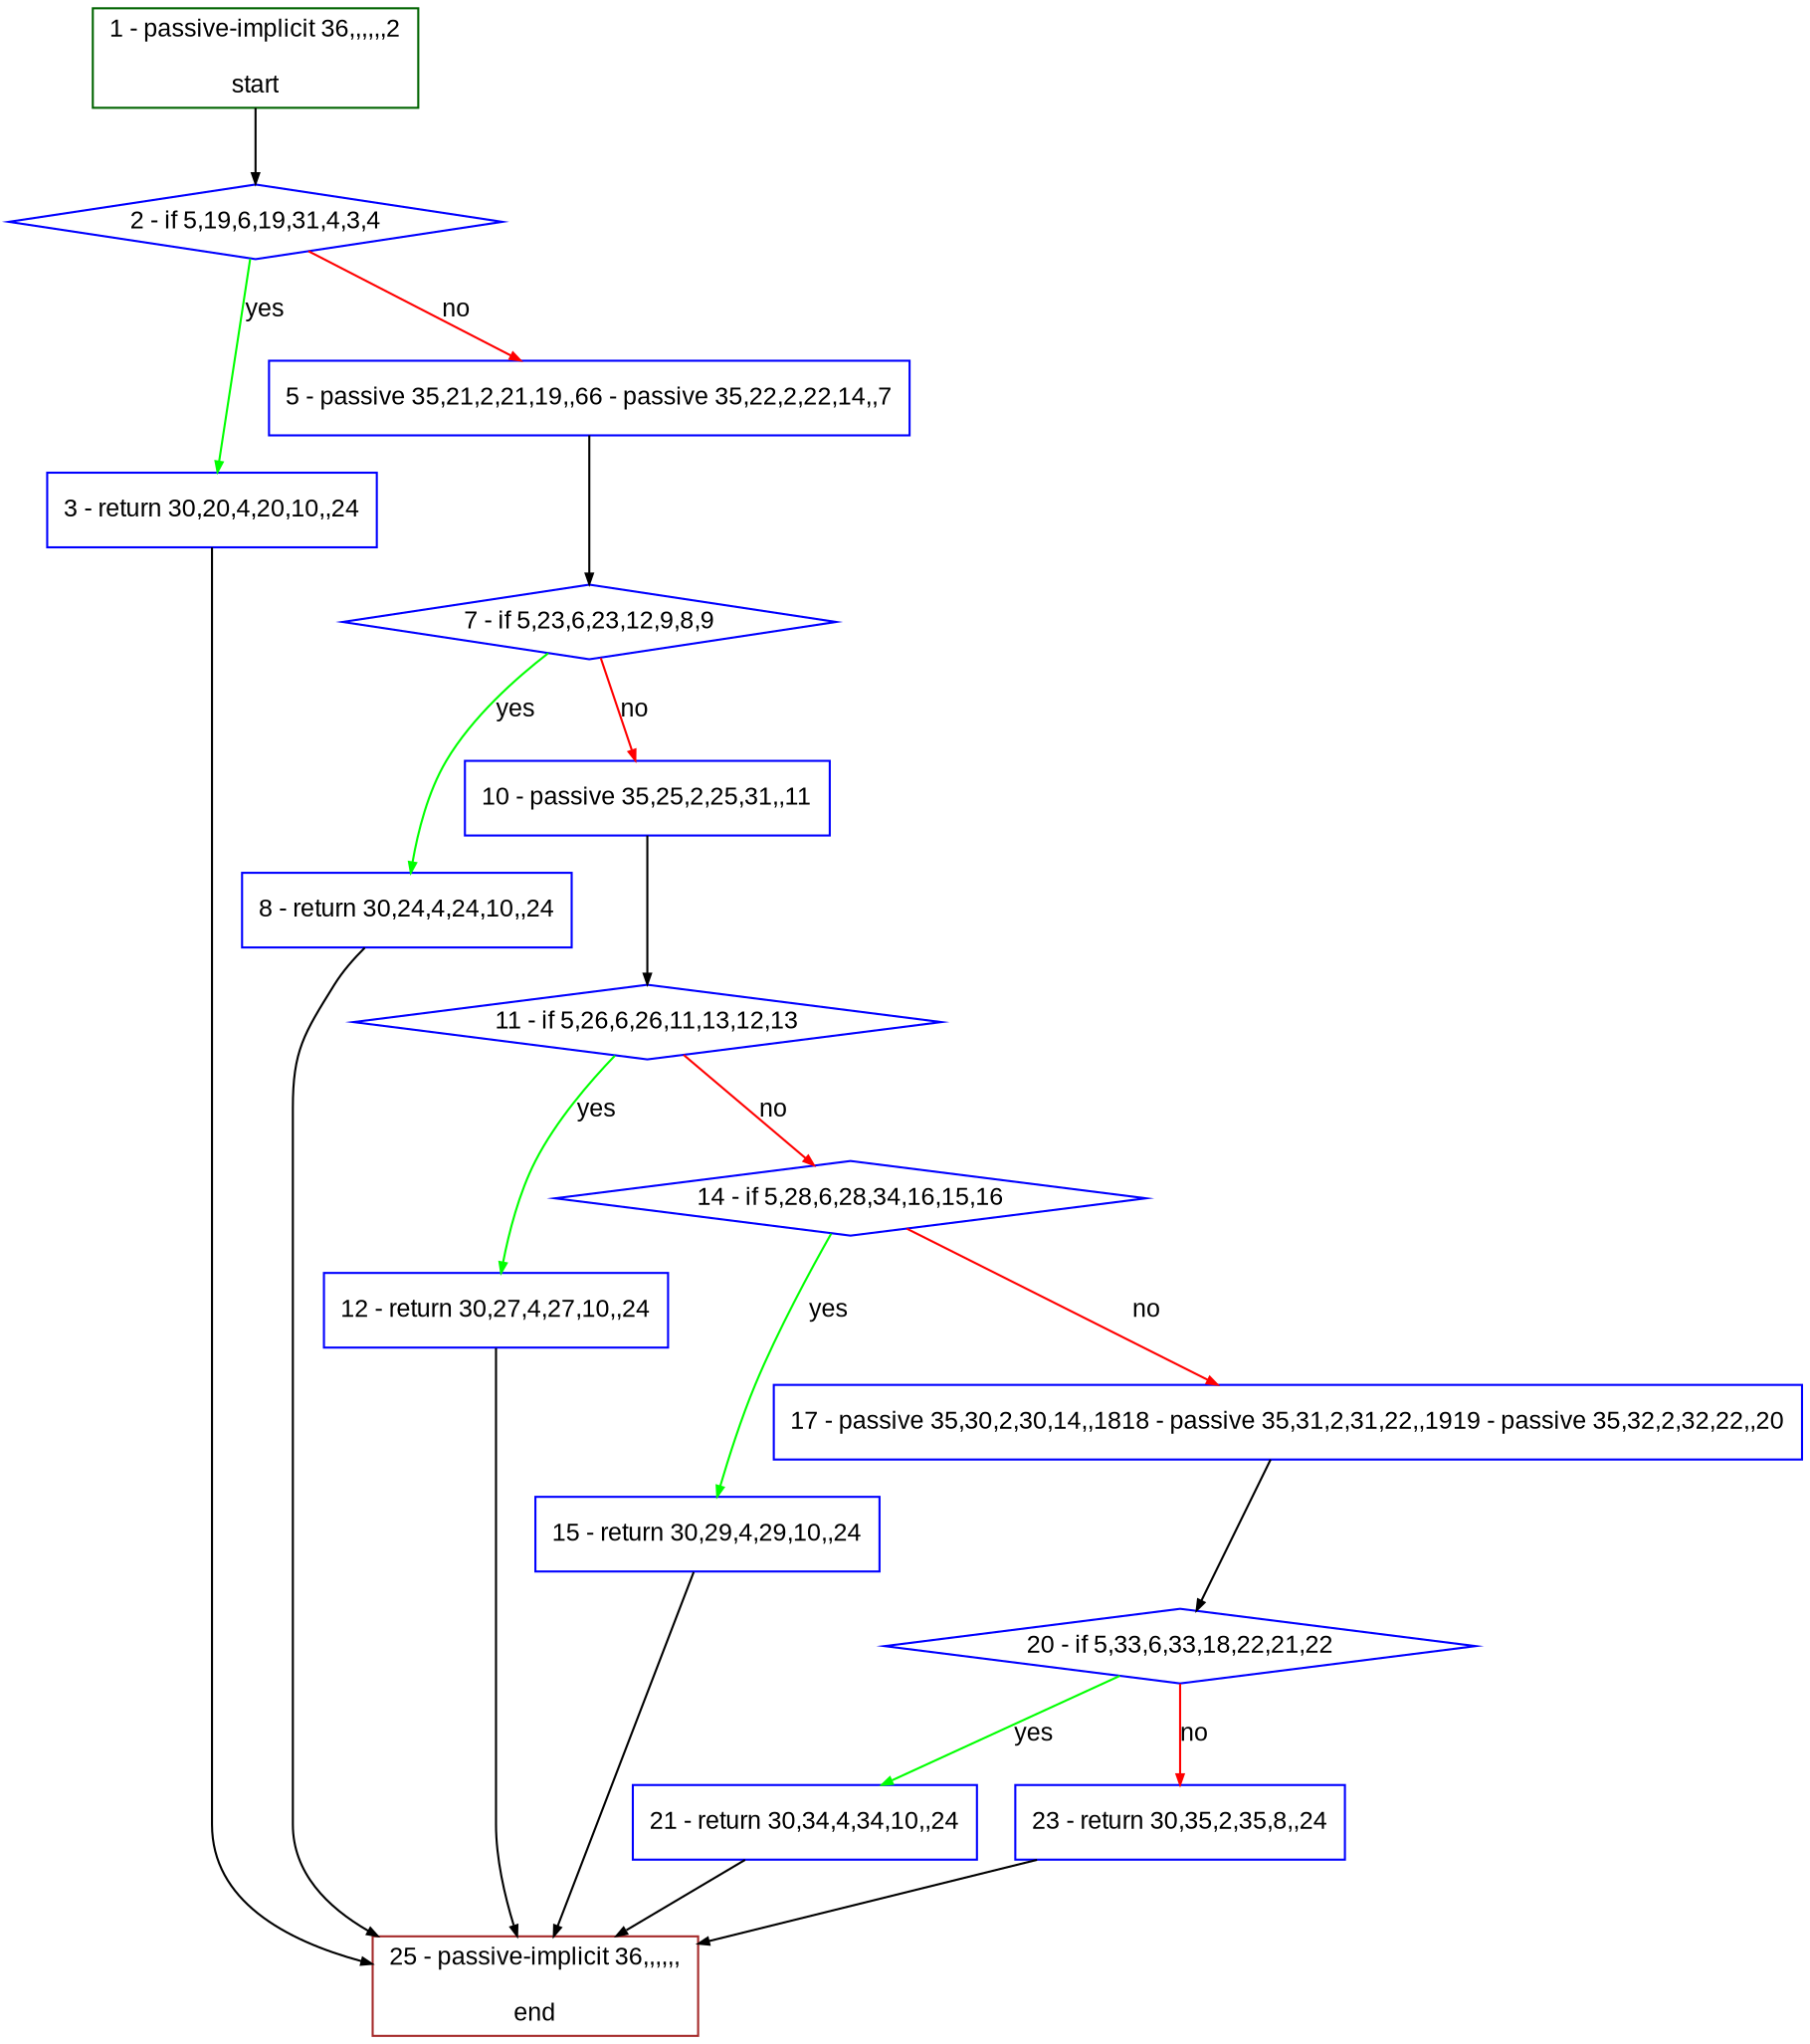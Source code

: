 digraph "" {
  graph [bgcolor="white", fillcolor="#FFFFCC", pack="true", packmode="clust", fontname="Arial", label="", fontsize="12", compound="true", style="rounded,filled"];
  node [node_initialized="no", fillcolor="white", fontname="Arial", label="", color="grey", fontsize="12", fixedsize="false", compound="true", shape="rectangle", style="filled"];
  edge [arrowtail="none", lhead="", fontcolor="black", fontname="Arial", label="", color="black", fontsize="12", arrowhead="normal", arrowsize="0.5", compound="true", ltail="", dir="forward"];
  __N1 [fillcolor="#ffffff", label="2 - if 5,19,6,19,31,4,3,4", color="#0000ff", shape="diamond", style="filled"];
  __N2 [fillcolor="#ffffff", label="1 - passive-implicit 36,,,,,,2\n\nstart", color="#006400", shape="box", style="filled"];
  __N3 [fillcolor="#ffffff", label="3 - return 30,20,4,20,10,,24", color="#0000ff", shape="box", style="filled"];
  __N4 [fillcolor="#ffffff", label="5 - passive 35,21,2,21,19,,66 - passive 35,22,2,22,14,,7", color="#0000ff", shape="box", style="filled"];
  __N5 [fillcolor="#ffffff", label="25 - passive-implicit 36,,,,,,\n\nend", color="#a52a2a", shape="box", style="filled"];
  __N6 [fillcolor="#ffffff", label="7 - if 5,23,6,23,12,9,8,9", color="#0000ff", shape="diamond", style="filled"];
  __N7 [fillcolor="#ffffff", label="8 - return 30,24,4,24,10,,24", color="#0000ff", shape="box", style="filled"];
  __N8 [fillcolor="#ffffff", label="10 - passive 35,25,2,25,31,,11", color="#0000ff", shape="box", style="filled"];
  __N9 [fillcolor="#ffffff", label="11 - if 5,26,6,26,11,13,12,13", color="#0000ff", shape="diamond", style="filled"];
  __N10 [fillcolor="#ffffff", label="12 - return 30,27,4,27,10,,24", color="#0000ff", shape="box", style="filled"];
  __N11 [fillcolor="#ffffff", label="14 - if 5,28,6,28,34,16,15,16", color="#0000ff", shape="diamond", style="filled"];
  __N12 [fillcolor="#ffffff", label="15 - return 30,29,4,29,10,,24", color="#0000ff", shape="box", style="filled"];
  __N13 [fillcolor="#ffffff", label="17 - passive 35,30,2,30,14,,1818 - passive 35,31,2,31,22,,1919 - passive 35,32,2,32,22,,20", color="#0000ff", shape="box", style="filled"];
  __N14 [fillcolor="#ffffff", label="20 - if 5,33,6,33,18,22,21,22", color="#0000ff", shape="diamond", style="filled"];
  __N15 [fillcolor="#ffffff", label="21 - return 30,34,4,34,10,,24", color="#0000ff", shape="box", style="filled"];
  __N16 [fillcolor="#ffffff", label="23 - return 30,35,2,35,8,,24", color="#0000ff", shape="box", style="filled"];
  __N2 -> __N1 [arrowtail="none", color="#000000", label="", arrowhead="normal", dir="forward"];
  __N1 -> __N3 [arrowtail="none", color="#00ff00", label="yes", arrowhead="normal", dir="forward"];
  __N1 -> __N4 [arrowtail="none", color="#ff0000", label="no", arrowhead="normal", dir="forward"];
  __N3 -> __N5 [arrowtail="none", color="#000000", label="", arrowhead="normal", dir="forward"];
  __N4 -> __N6 [arrowtail="none", color="#000000", label="", arrowhead="normal", dir="forward"];
  __N6 -> __N7 [arrowtail="none", color="#00ff00", label="yes", arrowhead="normal", dir="forward"];
  __N6 -> __N8 [arrowtail="none", color="#ff0000", label="no", arrowhead="normal", dir="forward"];
  __N7 -> __N5 [arrowtail="none", color="#000000", label="", arrowhead="normal", dir="forward"];
  __N8 -> __N9 [arrowtail="none", color="#000000", label="", arrowhead="normal", dir="forward"];
  __N9 -> __N10 [arrowtail="none", color="#00ff00", label="yes", arrowhead="normal", dir="forward"];
  __N9 -> __N11 [arrowtail="none", color="#ff0000", label="no", arrowhead="normal", dir="forward"];
  __N10 -> __N5 [arrowtail="none", color="#000000", label="", arrowhead="normal", dir="forward"];
  __N11 -> __N12 [arrowtail="none", color="#00ff00", label="yes", arrowhead="normal", dir="forward"];
  __N11 -> __N13 [arrowtail="none", color="#ff0000", label="no", arrowhead="normal", dir="forward"];
  __N12 -> __N5 [arrowtail="none", color="#000000", label="", arrowhead="normal", dir="forward"];
  __N13 -> __N14 [arrowtail="none", color="#000000", label="", arrowhead="normal", dir="forward"];
  __N14 -> __N15 [arrowtail="none", color="#00ff00", label="yes", arrowhead="normal", dir="forward"];
  __N14 -> __N16 [arrowtail="none", color="#ff0000", label="no", arrowhead="normal", dir="forward"];
  __N15 -> __N5 [arrowtail="none", color="#000000", label="", arrowhead="normal", dir="forward"];
  __N16 -> __N5 [arrowtail="none", color="#000000", label="", arrowhead="normal", dir="forward"];
}

